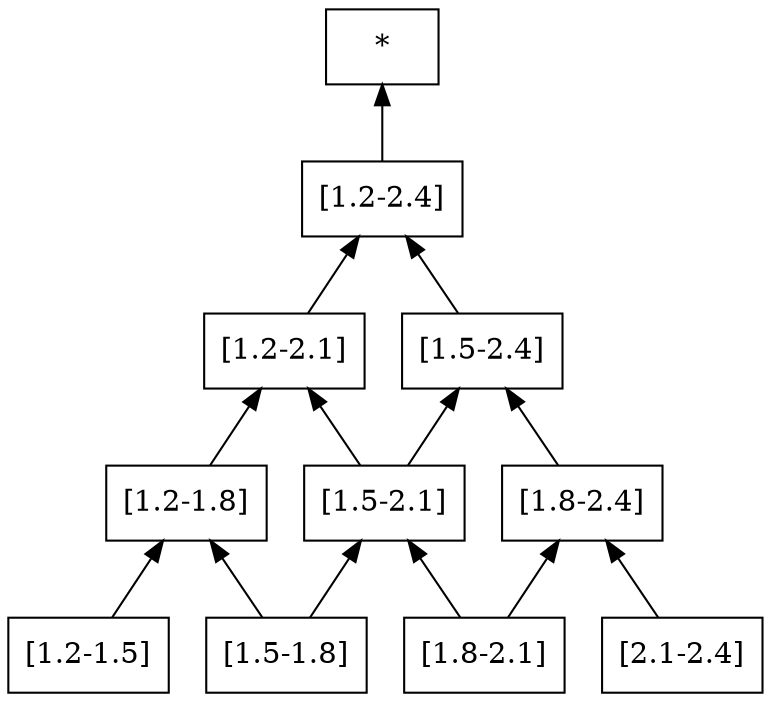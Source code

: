 digraph G { 
 rankdir=BT; 
 subgraph ba { 
1 [shape=record,label="{[1.2-1.5]}"]; 
2 [shape=record,label="{[1.5-1.8]}"]; 
3 [shape=record,label="{[1.8-2.1]}"]; 
4 [shape=record,label="{[2.1-2.4]}"]; 
5 [shape=record,label="{[1.2-1.8]}"];
6 [shape=record,label="{[1.5-2.1]}"];
7 [shape=record,label="{[1.8-2.4]}"];
1 -> 5
2 -> 5
2 -> 6
3 -> 6
3 -> 7
4 -> 7
8 [shape=record,label="{[1.2-2.1]}"];
9 [shape=record,label="{[1.5-2.4]}"];
5 -> 8
6 -> 8
6 -> 9
7 -> 9
10 [shape=record,label="{[1.2-2.4]}"];
8 -> 10
9 -> 10
11 [shape=record,label="{*}"];
10 -> 11}}